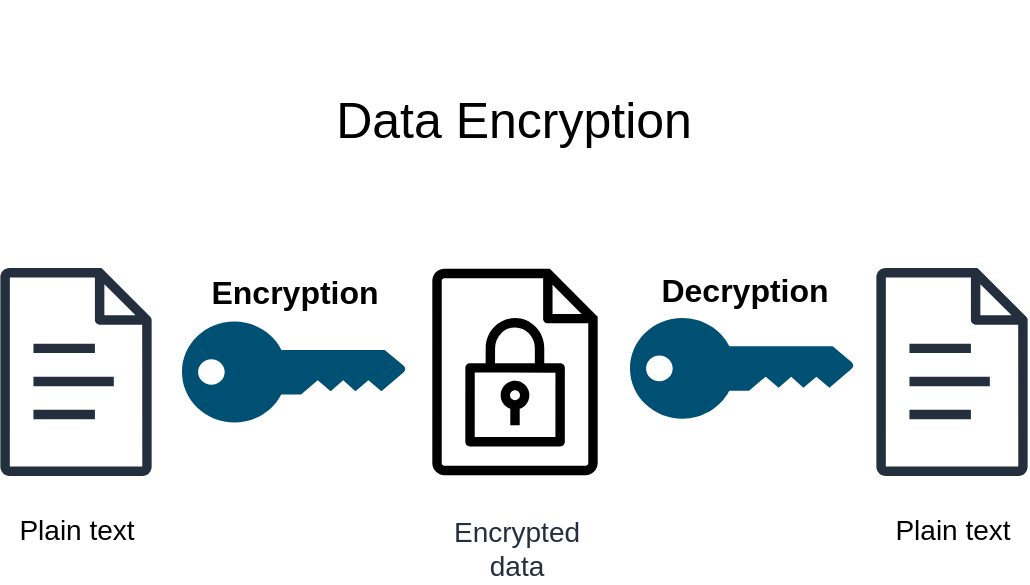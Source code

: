 <mxfile version="24.0.1" type="github">
  <diagram name="Page-1" id="MqLSghX_NGFWABr9mF74">
    <mxGraphModel dx="1008" dy="621" grid="0" gridSize="10" guides="1" tooltips="1" connect="1" arrows="1" fold="1" page="1" pageScale="1" pageWidth="850" pageHeight="1100" math="0" shadow="0">
      <root>
        <mxCell id="0" />
        <mxCell id="1" parent="0" />
        <mxCell id="jcVJwFjLsvMtYyJcOiBf-1" value="" style="sketch=0;outlineConnect=0;fontColor=#232F3E;gradientColor=none;fillColor=#232F3D;strokeColor=none;dashed=0;verticalLabelPosition=bottom;verticalAlign=top;align=center;html=1;fontSize=12;fontStyle=0;aspect=fixed;pointerEvents=1;shape=mxgraph.aws4.document;" vertex="1" parent="1">
          <mxGeometry x="168" y="204" width="76" height="104" as="geometry" />
        </mxCell>
        <mxCell id="jcVJwFjLsvMtYyJcOiBf-3" value="&lt;font style=&quot;font-size: 14px;&quot;&gt;Plain text&lt;/font&gt;" style="whiteSpace=wrap;html=1;fillColor=none;strokeColor=none;" vertex="1" parent="1">
          <mxGeometry x="170.7" y="320.5" width="70.6" height="29" as="geometry" />
        </mxCell>
        <mxCell id="jcVJwFjLsvMtYyJcOiBf-4" value="&lt;font style=&quot;font-size: 25px;&quot;&gt;Data Encryption&lt;/font&gt;" style="whiteSpace=wrap;html=1;fillColor=default;strokeColor=none;" vertex="1" parent="1">
          <mxGeometry x="244" y="70" width="362" height="118" as="geometry" />
        </mxCell>
        <mxCell id="jcVJwFjLsvMtYyJcOiBf-6" value="" style="points=[[0,0.5,0],[0.24,0,0],[0.5,0.28,0],[0.995,0.475,0],[0.5,0.72,0],[0.24,1,0]];verticalLabelPosition=bottom;sketch=0;html=1;verticalAlign=top;aspect=fixed;align=center;pointerEvents=1;shape=mxgraph.cisco19.key;fillColor=#005073;strokeColor=none;" vertex="1" parent="1">
          <mxGeometry x="259" y="230.8" width="112" height="50.4" as="geometry" />
        </mxCell>
        <mxCell id="jcVJwFjLsvMtYyJcOiBf-7" value="&lt;font style=&quot;font-size: 14px;&quot;&gt;Encrypted&lt;br style=&quot;font-size: 14px;&quot;&gt;data&lt;/font&gt;" style="sketch=0;outlineConnect=0;fontColor=#232F3E;gradientColor=none;strokeColor=none;fillColor=none;dashed=0;verticalLabelPosition=bottom;verticalAlign=top;align=center;html=1;fontSize=14;fontStyle=0;aspect=fixed;shape=mxgraph.aws4.resourceIcon;resIcon=mxgraph.aws4.encrypted_data;" vertex="1" parent="1">
          <mxGeometry x="361" y="191.5" width="129" height="129" as="geometry" />
        </mxCell>
        <mxCell id="jcVJwFjLsvMtYyJcOiBf-11" value="" style="sketch=0;outlineConnect=0;fontColor=#232F3E;gradientColor=none;fillColor=#232F3D;strokeColor=none;dashed=0;verticalLabelPosition=bottom;verticalAlign=top;align=center;html=1;fontSize=12;fontStyle=0;aspect=fixed;pointerEvents=1;shape=mxgraph.aws4.document;" vertex="1" parent="1">
          <mxGeometry x="606" y="204" width="76" height="104" as="geometry" />
        </mxCell>
        <mxCell id="jcVJwFjLsvMtYyJcOiBf-12" value="" style="points=[[0,0.5,0],[0.24,0,0],[0.5,0.28,0],[0.995,0.475,0],[0.5,0.72,0],[0.24,1,0]];verticalLabelPosition=bottom;sketch=0;html=1;verticalAlign=top;aspect=fixed;align=center;pointerEvents=1;shape=mxgraph.cisco19.key;fillColor=#005073;strokeColor=none;" vertex="1" parent="1">
          <mxGeometry x="483" y="229" width="112" height="50.4" as="geometry" />
        </mxCell>
        <mxCell id="jcVJwFjLsvMtYyJcOiBf-13" value="&lt;font style=&quot;font-size: 14px;&quot;&gt;Plain text&lt;/font&gt;" style="whiteSpace=wrap;html=1;fillColor=none;strokeColor=none;" vertex="1" parent="1">
          <mxGeometry x="608.7" y="320.5" width="70.6" height="29" as="geometry" />
        </mxCell>
        <mxCell id="jcVJwFjLsvMtYyJcOiBf-14" value="&lt;font style=&quot;font-size: 16px;&quot;&gt;Encryption&lt;/font&gt;" style="text;html=1;align=center;verticalAlign=middle;resizable=0;points=[];autosize=1;strokeColor=none;fillColor=none;fontStyle=1" vertex="1" parent="1">
          <mxGeometry x="268" y="200.8" width="94" height="31" as="geometry" />
        </mxCell>
        <mxCell id="jcVJwFjLsvMtYyJcOiBf-15" value="&lt;font style=&quot;font-size: 16px;&quot;&gt;Decryption&lt;/font&gt;" style="text;html=1;align=center;verticalAlign=middle;resizable=0;points=[];autosize=1;strokeColor=none;fillColor=none;fontStyle=1" vertex="1" parent="1">
          <mxGeometry x="493" y="199" width="94" height="31" as="geometry" />
        </mxCell>
      </root>
    </mxGraphModel>
  </diagram>
</mxfile>
